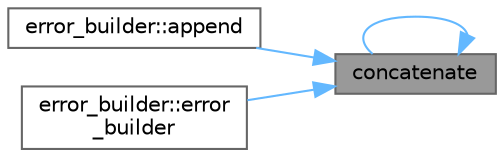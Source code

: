 digraph "concatenate"
{
 // LATEX_PDF_SIZE
  bgcolor="transparent";
  edge [fontname=Helvetica,fontsize=10,labelfontname=Helvetica,labelfontsize=10];
  node [fontname=Helvetica,fontsize=10,shape=box,height=0.2,width=0.4];
  rankdir="RL";
  Node1 [id="Node000001",label="concatenate",height=0.2,width=0.4,color="gray40", fillcolor="grey60", style="filled", fontcolor="black",tooltip=" "];
  Node1 -> Node2 [id="edge1_Node000001_Node000002",dir="back",color="steelblue1",style="solid",tooltip=" "];
  Node2 [id="Node000002",label="error_builder::append",height=0.2,width=0.4,color="grey40", fillcolor="white", style="filled",URL="$structerror__builder.html#a4368a7026c60dfaf64d25afe89066f60",tooltip=" "];
  Node1 -> Node1 [id="edge2_Node000001_Node000001",dir="back",color="steelblue1",style="solid",tooltip=" "];
  Node1 -> Node3 [id="edge3_Node000001_Node000003",dir="back",color="steelblue1",style="solid",tooltip=" "];
  Node3 [id="Node000003",label="error_builder::error\l_builder",height=0.2,width=0.4,color="grey40", fillcolor="white", style="filled",URL="$structerror__builder.html#ab901aa63cddcbbcf3222cb16eefec2ec",tooltip=" "];
}

